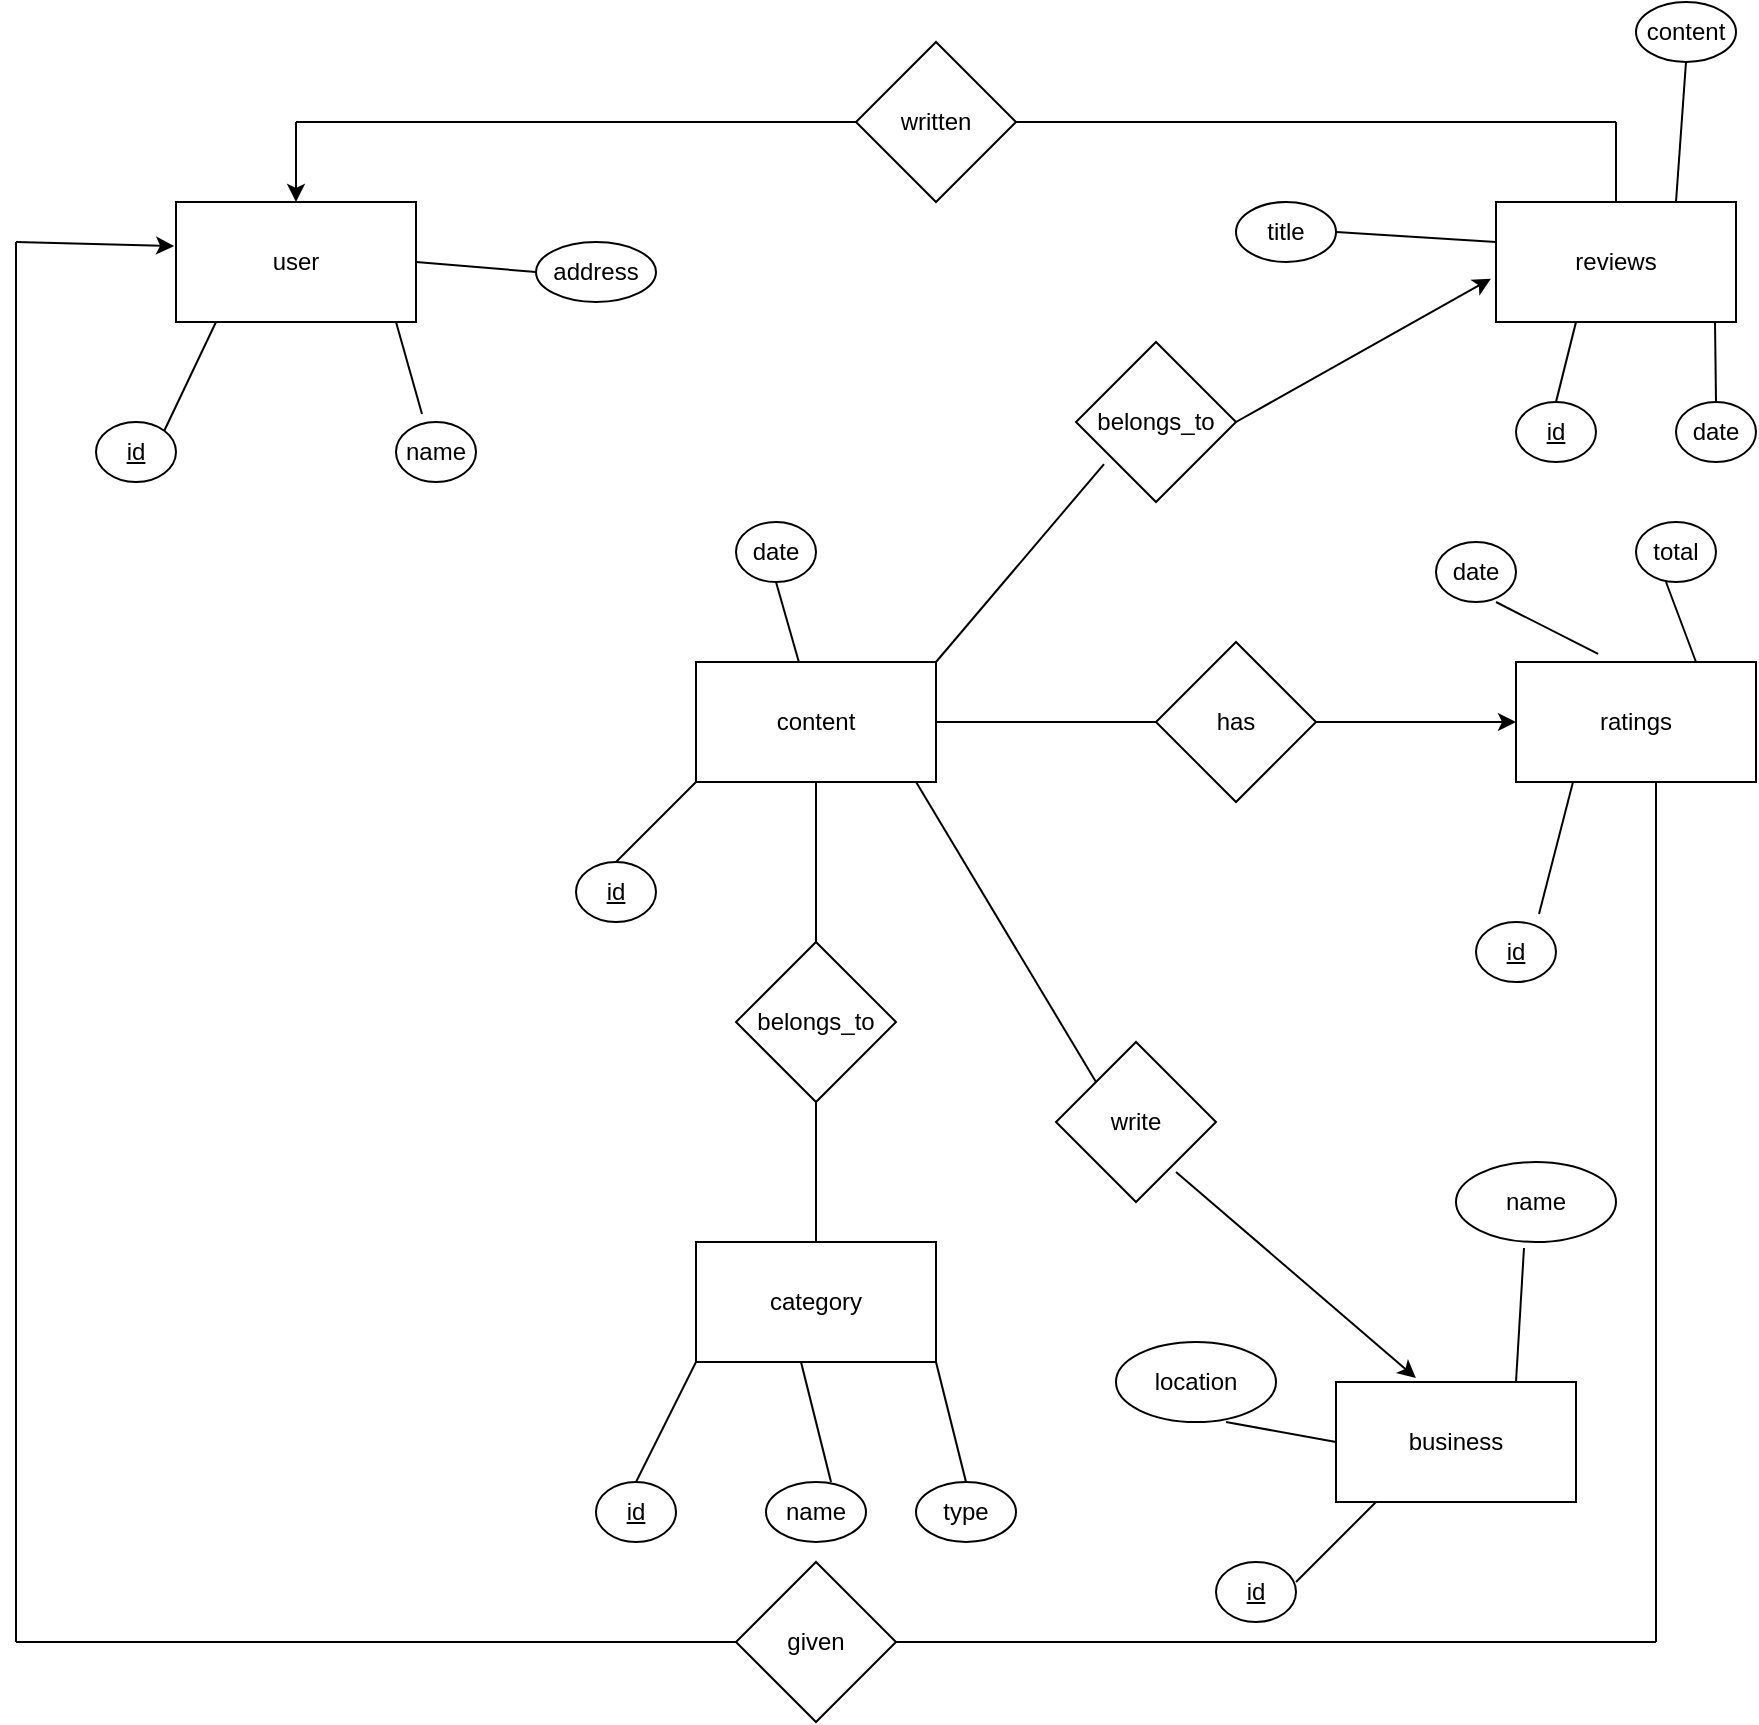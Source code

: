 <mxfile version="21.6.8" type="github">
  <diagram name="Page-1" id="SkP1a2dRg37QSFIkyU-X">
    <mxGraphModel dx="2045" dy="1785" grid="1" gridSize="10" guides="1" tooltips="1" connect="1" arrows="1" fold="1" page="1" pageScale="1" pageWidth="850" pageHeight="1100" math="0" shadow="0">
      <root>
        <mxCell id="0" />
        <mxCell id="1" parent="0" />
        <mxCell id="W1ApAz1ECK5iy_ewjs_l-1" value="user" style="rounded=0;whiteSpace=wrap;html=1;" parent="1" vertex="1">
          <mxGeometry x="60" y="70" width="120" height="60" as="geometry" />
        </mxCell>
        <mxCell id="W1ApAz1ECK5iy_ewjs_l-3" value="content" style="rounded=0;whiteSpace=wrap;html=1;" parent="1" vertex="1">
          <mxGeometry x="320" y="300" width="120" height="60" as="geometry" />
        </mxCell>
        <mxCell id="W1ApAz1ECK5iy_ewjs_l-4" value="write" style="rhombus;whiteSpace=wrap;html=1;" parent="1" vertex="1">
          <mxGeometry x="500" y="490" width="80" height="80" as="geometry" />
        </mxCell>
        <mxCell id="W1ApAz1ECK5iy_ewjs_l-10" value="category" style="rounded=0;whiteSpace=wrap;html=1;" parent="1" vertex="1">
          <mxGeometry x="320" y="590" width="120" height="60" as="geometry" />
        </mxCell>
        <mxCell id="W1ApAz1ECK5iy_ewjs_l-11" value="belongs_to" style="rhombus;whiteSpace=wrap;html=1;" parent="1" vertex="1">
          <mxGeometry x="340" y="440" width="80" height="80" as="geometry" />
        </mxCell>
        <mxCell id="W1ApAz1ECK5iy_ewjs_l-12" value="" style="endArrow=none;html=1;rounded=0;entryX=0.5;entryY=1;entryDx=0;entryDy=0;exitX=0.5;exitY=0;exitDx=0;exitDy=0;" parent="1" source="W1ApAz1ECK5iy_ewjs_l-11" target="W1ApAz1ECK5iy_ewjs_l-3" edge="1">
          <mxGeometry width="50" height="50" relative="1" as="geometry">
            <mxPoint x="400" y="450" as="sourcePoint" />
            <mxPoint x="450" y="400" as="targetPoint" />
          </mxGeometry>
        </mxCell>
        <mxCell id="W1ApAz1ECK5iy_ewjs_l-13" value="" style="endArrow=none;html=1;rounded=0;exitX=0.5;exitY=1;exitDx=0;exitDy=0;" parent="1" source="W1ApAz1ECK5iy_ewjs_l-11" target="W1ApAz1ECK5iy_ewjs_l-10" edge="1">
          <mxGeometry width="50" height="50" relative="1" as="geometry">
            <mxPoint x="380" y="530" as="sourcePoint" />
            <mxPoint x="450" y="400" as="targetPoint" />
          </mxGeometry>
        </mxCell>
        <mxCell id="W1ApAz1ECK5iy_ewjs_l-14" value="ratings" style="rounded=0;whiteSpace=wrap;html=1;" parent="1" vertex="1">
          <mxGeometry x="730" y="300" width="120" height="60" as="geometry" />
        </mxCell>
        <mxCell id="W1ApAz1ECK5iy_ewjs_l-15" value="has" style="rhombus;whiteSpace=wrap;html=1;" parent="1" vertex="1">
          <mxGeometry x="550" y="290" width="80" height="80" as="geometry" />
        </mxCell>
        <mxCell id="W1ApAz1ECK5iy_ewjs_l-17" value="" style="endArrow=none;html=1;rounded=0;exitX=1;exitY=0.5;exitDx=0;exitDy=0;entryX=0;entryY=0.5;entryDx=0;entryDy=0;" parent="1" source="W1ApAz1ECK5iy_ewjs_l-3" target="W1ApAz1ECK5iy_ewjs_l-15" edge="1">
          <mxGeometry width="50" height="50" relative="1" as="geometry">
            <mxPoint x="500" y="370" as="sourcePoint" />
            <mxPoint x="540" y="330" as="targetPoint" />
          </mxGeometry>
        </mxCell>
        <mxCell id="W1ApAz1ECK5iy_ewjs_l-18" value="" style="endArrow=classic;html=1;rounded=0;exitX=1;exitY=0.5;exitDx=0;exitDy=0;" parent="1" source="W1ApAz1ECK5iy_ewjs_l-15" edge="1">
          <mxGeometry width="50" height="50" relative="1" as="geometry">
            <mxPoint x="680" y="380" as="sourcePoint" />
            <mxPoint x="730" y="330" as="targetPoint" />
          </mxGeometry>
        </mxCell>
        <mxCell id="W1ApAz1ECK5iy_ewjs_l-19" value="reviews" style="rounded=0;whiteSpace=wrap;html=1;" parent="1" vertex="1">
          <mxGeometry x="720" y="70" width="120" height="60" as="geometry" />
        </mxCell>
        <mxCell id="W1ApAz1ECK5iy_ewjs_l-20" value="belongs_to" style="rhombus;whiteSpace=wrap;html=1;" parent="1" vertex="1">
          <mxGeometry x="510" y="140" width="80" height="80" as="geometry" />
        </mxCell>
        <mxCell id="WqGWLmwPLTVPIJWzrpHa-1" value="" style="endArrow=none;html=1;rounded=0;entryX=0.175;entryY=0.763;entryDx=0;entryDy=0;entryPerimeter=0;" parent="1" target="W1ApAz1ECK5iy_ewjs_l-20" edge="1">
          <mxGeometry width="50" height="50" relative="1" as="geometry">
            <mxPoint x="440" y="300" as="sourcePoint" />
            <mxPoint x="490" y="250" as="targetPoint" />
          </mxGeometry>
        </mxCell>
        <mxCell id="WqGWLmwPLTVPIJWzrpHa-2" value="&lt;u&gt;id&lt;/u&gt;" style="ellipse;whiteSpace=wrap;html=1;" parent="1" vertex="1">
          <mxGeometry x="20" y="180" width="40" height="30" as="geometry" />
        </mxCell>
        <mxCell id="WqGWLmwPLTVPIJWzrpHa-3" value="" style="endArrow=none;html=1;rounded=0;exitX=1;exitY=0;exitDx=0;exitDy=0;" parent="1" source="WqGWLmwPLTVPIJWzrpHa-2" edge="1">
          <mxGeometry width="50" height="50" relative="1" as="geometry">
            <mxPoint x="30" y="180" as="sourcePoint" />
            <mxPoint x="80" y="130" as="targetPoint" />
          </mxGeometry>
        </mxCell>
        <mxCell id="WqGWLmwPLTVPIJWzrpHa-4" value="name" style="ellipse;whiteSpace=wrap;html=1;" parent="1" vertex="1">
          <mxGeometry x="170" y="180" width="40" height="30" as="geometry" />
        </mxCell>
        <mxCell id="WqGWLmwPLTVPIJWzrpHa-5" value="" style="endArrow=none;html=1;rounded=0;exitX=0.325;exitY=-0.133;exitDx=0;exitDy=0;exitPerimeter=0;" parent="1" source="WqGWLmwPLTVPIJWzrpHa-4" edge="1">
          <mxGeometry width="50" height="50" relative="1" as="geometry">
            <mxPoint x="120" y="180" as="sourcePoint" />
            <mxPoint x="170" y="130" as="targetPoint" />
          </mxGeometry>
        </mxCell>
        <mxCell id="WqGWLmwPLTVPIJWzrpHa-11" value="" style="endArrow=none;html=1;rounded=0;" parent="1" target="WqGWLmwPLTVPIJWzrpHa-12" edge="1">
          <mxGeometry width="50" height="50" relative="1" as="geometry">
            <mxPoint x="120" y="30" as="sourcePoint" />
            <mxPoint x="440" y="30" as="targetPoint" />
          </mxGeometry>
        </mxCell>
        <mxCell id="WqGWLmwPLTVPIJWzrpHa-12" value="written" style="rhombus;whiteSpace=wrap;html=1;" parent="1" vertex="1">
          <mxGeometry x="400" y="-10" width="80" height="80" as="geometry" />
        </mxCell>
        <mxCell id="WqGWLmwPLTVPIJWzrpHa-13" value="" style="endArrow=none;html=1;rounded=0;" parent="1" edge="1">
          <mxGeometry width="50" height="50" relative="1" as="geometry">
            <mxPoint x="480" y="30" as="sourcePoint" />
            <mxPoint x="780" y="30" as="targetPoint" />
          </mxGeometry>
        </mxCell>
        <mxCell id="WqGWLmwPLTVPIJWzrpHa-14" value="" style="endArrow=none;html=1;rounded=0;" parent="1" source="W1ApAz1ECK5iy_ewjs_l-19" edge="1">
          <mxGeometry width="50" height="50" relative="1" as="geometry">
            <mxPoint x="720" y="80" as="sourcePoint" />
            <mxPoint x="780" y="30" as="targetPoint" />
          </mxGeometry>
        </mxCell>
        <mxCell id="WqGWLmwPLTVPIJWzrpHa-15" value="" style="endArrow=classic;html=1;rounded=0;entryX=0.5;entryY=0;entryDx=0;entryDy=0;" parent="1" target="W1ApAz1ECK5iy_ewjs_l-1" edge="1">
          <mxGeometry width="50" height="50" relative="1" as="geometry">
            <mxPoint x="120" y="30" as="sourcePoint" />
            <mxPoint x="170" y="-20" as="targetPoint" />
          </mxGeometry>
        </mxCell>
        <mxCell id="WqGWLmwPLTVPIJWzrpHa-16" value="&lt;u&gt;id&lt;/u&gt;" style="ellipse;whiteSpace=wrap;html=1;" parent="1" vertex="1">
          <mxGeometry x="730" y="170" width="40" height="30" as="geometry" />
        </mxCell>
        <mxCell id="WqGWLmwPLTVPIJWzrpHa-17" value="" style="endArrow=none;html=1;rounded=0;exitX=0.5;exitY=0;exitDx=0;exitDy=0;" parent="1" source="WqGWLmwPLTVPIJWzrpHa-16" edge="1">
          <mxGeometry width="50" height="50" relative="1" as="geometry">
            <mxPoint x="710" y="180" as="sourcePoint" />
            <mxPoint x="760" y="130" as="targetPoint" />
          </mxGeometry>
        </mxCell>
        <mxCell id="WqGWLmwPLTVPIJWzrpHa-18" value="date" style="ellipse;whiteSpace=wrap;html=1;" parent="1" vertex="1">
          <mxGeometry x="810" y="170" width="40" height="30" as="geometry" />
        </mxCell>
        <mxCell id="WqGWLmwPLTVPIJWzrpHa-19" value="" style="endArrow=none;html=1;rounded=0;exitX=0.5;exitY=0;exitDx=0;exitDy=0;" parent="1" source="WqGWLmwPLTVPIJWzrpHa-18" edge="1">
          <mxGeometry width="50" height="50" relative="1" as="geometry">
            <mxPoint x="829.5" y="160" as="sourcePoint" />
            <mxPoint x="829.5" y="130" as="targetPoint" />
          </mxGeometry>
        </mxCell>
        <mxCell id="WqGWLmwPLTVPIJWzrpHa-21" value="" style="endArrow=none;html=1;rounded=0;" parent="1" edge="1">
          <mxGeometry width="50" height="50" relative="1" as="geometry">
            <mxPoint x="-20" y="790" as="sourcePoint" />
            <mxPoint x="-20" y="90" as="targetPoint" />
          </mxGeometry>
        </mxCell>
        <mxCell id="WqGWLmwPLTVPIJWzrpHa-22" value="" style="endArrow=none;html=1;rounded=0;" parent="1" edge="1">
          <mxGeometry width="50" height="50" relative="1" as="geometry">
            <mxPoint x="-20" y="790" as="sourcePoint" />
            <mxPoint x="340" y="790" as="targetPoint" />
          </mxGeometry>
        </mxCell>
        <mxCell id="WqGWLmwPLTVPIJWzrpHa-24" value="given" style="rhombus;whiteSpace=wrap;html=1;" parent="1" vertex="1">
          <mxGeometry x="340" y="750" width="80" height="80" as="geometry" />
        </mxCell>
        <mxCell id="WqGWLmwPLTVPIJWzrpHa-25" value="" style="endArrow=none;html=1;rounded=0;" parent="1" edge="1">
          <mxGeometry width="50" height="50" relative="1" as="geometry">
            <mxPoint x="420" y="790" as="sourcePoint" />
            <mxPoint x="800" y="790" as="targetPoint" />
          </mxGeometry>
        </mxCell>
        <mxCell id="WqGWLmwPLTVPIJWzrpHa-26" value="" style="endArrow=none;html=1;rounded=0;" parent="1" edge="1">
          <mxGeometry width="50" height="50" relative="1" as="geometry">
            <mxPoint x="800" y="790" as="sourcePoint" />
            <mxPoint x="800" y="360" as="targetPoint" />
          </mxGeometry>
        </mxCell>
        <mxCell id="WqGWLmwPLTVPIJWzrpHa-27" value="&lt;u&gt;id&lt;/u&gt;" style="ellipse;whiteSpace=wrap;html=1;" parent="1" vertex="1">
          <mxGeometry x="710" y="430" width="40" height="30" as="geometry" />
        </mxCell>
        <mxCell id="WqGWLmwPLTVPIJWzrpHa-28" value="" style="endArrow=none;html=1;rounded=0;exitX=0.7;exitY=-0.133;exitDx=0;exitDy=0;exitPerimeter=0;" parent="1" edge="1">
          <mxGeometry width="50" height="50" relative="1" as="geometry">
            <mxPoint x="741.5" y="426.01" as="sourcePoint" />
            <mxPoint x="758.5" y="360" as="targetPoint" />
          </mxGeometry>
        </mxCell>
        <mxCell id="WqGWLmwPLTVPIJWzrpHa-29" value="date" style="ellipse;whiteSpace=wrap;html=1;" parent="1" vertex="1">
          <mxGeometry x="690" y="240" width="40" height="30" as="geometry" />
        </mxCell>
        <mxCell id="WqGWLmwPLTVPIJWzrpHa-30" value="" style="endArrow=none;html=1;rounded=0;exitX=0.342;exitY=-0.067;exitDx=0;exitDy=0;exitPerimeter=0;" parent="1" source="W1ApAz1ECK5iy_ewjs_l-14" edge="1">
          <mxGeometry width="50" height="50" relative="1" as="geometry">
            <mxPoint x="670" y="320" as="sourcePoint" />
            <mxPoint x="720" y="270" as="targetPoint" />
          </mxGeometry>
        </mxCell>
        <mxCell id="WqGWLmwPLTVPIJWzrpHa-31" value="type" style="ellipse;whiteSpace=wrap;html=1;" parent="1" vertex="1">
          <mxGeometry x="430" y="710" width="50" height="30" as="geometry" />
        </mxCell>
        <mxCell id="WqGWLmwPLTVPIJWzrpHa-32" value="" style="endArrow=none;html=1;rounded=0;exitX=0.75;exitY=0;exitDx=0;exitDy=0;" parent="1" source="W1ApAz1ECK5iy_ewjs_l-14" edge="1">
          <mxGeometry width="50" height="50" relative="1" as="geometry">
            <mxPoint x="755" y="310" as="sourcePoint" />
            <mxPoint x="805" y="260" as="targetPoint" />
          </mxGeometry>
        </mxCell>
        <mxCell id="WqGWLmwPLTVPIJWzrpHa-33" value="" style="endArrow=classic;html=1;rounded=0;entryX=-0.008;entryY=0.367;entryDx=0;entryDy=0;entryPerimeter=0;" parent="1" target="W1ApAz1ECK5iy_ewjs_l-1" edge="1">
          <mxGeometry width="50" height="50" relative="1" as="geometry">
            <mxPoint x="-20" y="90" as="sourcePoint" />
            <mxPoint x="30" y="40" as="targetPoint" />
          </mxGeometry>
        </mxCell>
        <mxCell id="WqGWLmwPLTVPIJWzrpHa-34" value="content" style="ellipse;whiteSpace=wrap;html=1;" parent="1" vertex="1">
          <mxGeometry x="790" y="-30" width="50" height="30" as="geometry" />
        </mxCell>
        <mxCell id="WqGWLmwPLTVPIJWzrpHa-35" value="" style="endArrow=none;html=1;rounded=0;exitX=0.75;exitY=0;exitDx=0;exitDy=0;" parent="1" source="W1ApAz1ECK5iy_ewjs_l-19" edge="1">
          <mxGeometry width="50" height="50" relative="1" as="geometry">
            <mxPoint x="830" y="40" as="sourcePoint" />
            <mxPoint x="815" as="targetPoint" />
          </mxGeometry>
        </mxCell>
        <mxCell id="WqGWLmwPLTVPIJWzrpHa-36" value="&lt;u&gt;id&lt;/u&gt;" style="ellipse;whiteSpace=wrap;html=1;" parent="1" vertex="1">
          <mxGeometry x="260" y="400" width="40" height="30" as="geometry" />
        </mxCell>
        <mxCell id="WqGWLmwPLTVPIJWzrpHa-37" value="" style="endArrow=none;html=1;rounded=0;" parent="1" edge="1">
          <mxGeometry width="50" height="50" relative="1" as="geometry">
            <mxPoint x="280" y="400" as="sourcePoint" />
            <mxPoint x="320" y="360" as="targetPoint" />
          </mxGeometry>
        </mxCell>
        <mxCell id="WqGWLmwPLTVPIJWzrpHa-38" value="date" style="ellipse;whiteSpace=wrap;html=1;" parent="1" vertex="1">
          <mxGeometry x="340" y="230" width="40" height="30" as="geometry" />
        </mxCell>
        <mxCell id="WqGWLmwPLTVPIJWzrpHa-40" value="&lt;u&gt;id&lt;/u&gt;" style="ellipse;whiteSpace=wrap;html=1;" parent="1" vertex="1">
          <mxGeometry x="270" y="710" width="40" height="30" as="geometry" />
        </mxCell>
        <mxCell id="WqGWLmwPLTVPIJWzrpHa-41" value="" style="endArrow=none;html=1;rounded=0;entryX=0;entryY=1;entryDx=0;entryDy=0;" parent="1" target="W1ApAz1ECK5iy_ewjs_l-10" edge="1">
          <mxGeometry width="50" height="50" relative="1" as="geometry">
            <mxPoint x="290" y="710" as="sourcePoint" />
            <mxPoint x="340" y="660" as="targetPoint" />
          </mxGeometry>
        </mxCell>
        <mxCell id="WqGWLmwPLTVPIJWzrpHa-42" value="" style="endArrow=none;html=1;rounded=0;entryX=0.5;entryY=0;entryDx=0;entryDy=0;exitX=1;exitY=1;exitDx=0;exitDy=0;" parent="1" source="W1ApAz1ECK5iy_ewjs_l-10" target="WqGWLmwPLTVPIJWzrpHa-31" edge="1">
          <mxGeometry width="50" height="50" relative="1" as="geometry">
            <mxPoint x="445" y="650" as="sourcePoint" />
            <mxPoint x="495" y="600" as="targetPoint" />
          </mxGeometry>
        </mxCell>
        <mxCell id="6AoJLv5oCGaS3d9m1TOx-1" value="" style="endArrow=none;html=1;rounded=0;" parent="1" source="W1ApAz1ECK5iy_ewjs_l-3" edge="1">
          <mxGeometry width="50" height="50" relative="1" as="geometry">
            <mxPoint x="380" y="290" as="sourcePoint" />
            <mxPoint x="360" y="260" as="targetPoint" />
          </mxGeometry>
        </mxCell>
        <mxCell id="6AoJLv5oCGaS3d9m1TOx-2" value="" style="endArrow=none;html=1;rounded=0;entryX=0;entryY=0;entryDx=0;entryDy=0;exitX=0.917;exitY=1;exitDx=0;exitDy=0;exitPerimeter=0;" parent="1" source="W1ApAz1ECK5iy_ewjs_l-3" target="W1ApAz1ECK5iy_ewjs_l-4" edge="1">
          <mxGeometry width="50" height="50" relative="1" as="geometry">
            <mxPoint x="430" y="370" as="sourcePoint" />
            <mxPoint x="440" y="410" as="targetPoint" />
          </mxGeometry>
        </mxCell>
        <mxCell id="6AoJLv5oCGaS3d9m1TOx-4" value="business" style="rounded=0;whiteSpace=wrap;html=1;" parent="1" vertex="1">
          <mxGeometry x="640" y="660" width="120" height="60" as="geometry" />
        </mxCell>
        <mxCell id="6AoJLv5oCGaS3d9m1TOx-5" value="" style="endArrow=classic;html=1;rounded=0;entryX=0.333;entryY=-0.033;entryDx=0;entryDy=0;entryPerimeter=0;" parent="1" target="6AoJLv5oCGaS3d9m1TOx-4" edge="1">
          <mxGeometry width="50" height="50" relative="1" as="geometry">
            <mxPoint x="560" y="555" as="sourcePoint" />
            <mxPoint x="610" y="505" as="targetPoint" />
          </mxGeometry>
        </mxCell>
        <mxCell id="6AoJLv5oCGaS3d9m1TOx-6" value="name" style="ellipse;whiteSpace=wrap;html=1;" parent="1" vertex="1">
          <mxGeometry x="700" y="550" width="80" height="40" as="geometry" />
        </mxCell>
        <mxCell id="6AoJLv5oCGaS3d9m1TOx-7" value="" style="endArrow=none;html=1;rounded=0;exitX=0.75;exitY=0;exitDx=0;exitDy=0;entryX=0.425;entryY=1.075;entryDx=0;entryDy=0;entryPerimeter=0;" parent="1" source="6AoJLv5oCGaS3d9m1TOx-4" target="6AoJLv5oCGaS3d9m1TOx-6" edge="1">
          <mxGeometry width="50" height="50" relative="1" as="geometry">
            <mxPoint x="700" y="640" as="sourcePoint" />
            <mxPoint x="750" y="590" as="targetPoint" />
          </mxGeometry>
        </mxCell>
        <mxCell id="6AoJLv5oCGaS3d9m1TOx-8" value="location" style="ellipse;whiteSpace=wrap;html=1;" parent="1" vertex="1">
          <mxGeometry x="530" y="640" width="80" height="40" as="geometry" />
        </mxCell>
        <mxCell id="6AoJLv5oCGaS3d9m1TOx-9" value="" style="endArrow=none;html=1;rounded=0;exitX=0;exitY=0.5;exitDx=0;exitDy=0;" parent="1" source="6AoJLv5oCGaS3d9m1TOx-4" edge="1">
          <mxGeometry width="50" height="50" relative="1" as="geometry">
            <mxPoint x="535" y="730" as="sourcePoint" />
            <mxPoint x="585" y="680" as="targetPoint" />
          </mxGeometry>
        </mxCell>
        <mxCell id="6AoJLv5oCGaS3d9m1TOx-10" value="&lt;u&gt;id&lt;/u&gt;" style="ellipse;whiteSpace=wrap;html=1;" parent="1" vertex="1">
          <mxGeometry x="580" y="750" width="40" height="30" as="geometry" />
        </mxCell>
        <mxCell id="6AoJLv5oCGaS3d9m1TOx-11" value="" style="endArrow=none;html=1;rounded=0;" parent="1" edge="1">
          <mxGeometry width="50" height="50" relative="1" as="geometry">
            <mxPoint x="620" y="760" as="sourcePoint" />
            <mxPoint x="660" y="720" as="targetPoint" />
          </mxGeometry>
        </mxCell>
        <mxCell id="6AoJLv5oCGaS3d9m1TOx-12" value="total" style="ellipse;whiteSpace=wrap;html=1;" parent="1" vertex="1">
          <mxGeometry x="790" y="230" width="40" height="30" as="geometry" />
        </mxCell>
        <mxCell id="iGZl58GBQ7wj4JVEuGSs-1" value="address" style="ellipse;whiteSpace=wrap;html=1;" vertex="1" parent="1">
          <mxGeometry x="240" y="90" width="60" height="30" as="geometry" />
        </mxCell>
        <mxCell id="iGZl58GBQ7wj4JVEuGSs-2" value="" style="endArrow=none;html=1;rounded=0;exitX=0;exitY=0.5;exitDx=0;exitDy=0;" edge="1" parent="1" source="iGZl58GBQ7wj4JVEuGSs-1">
          <mxGeometry width="50" height="50" relative="1" as="geometry">
            <mxPoint x="193" y="146" as="sourcePoint" />
            <mxPoint x="180" y="100" as="targetPoint" />
          </mxGeometry>
        </mxCell>
        <mxCell id="iGZl58GBQ7wj4JVEuGSs-3" value="name" style="ellipse;whiteSpace=wrap;html=1;" vertex="1" parent="1">
          <mxGeometry x="355" y="710" width="50" height="30" as="geometry" />
        </mxCell>
        <mxCell id="iGZl58GBQ7wj4JVEuGSs-4" value="" style="endArrow=none;html=1;rounded=0;entryX=0.5;entryY=0;entryDx=0;entryDy=0;exitX=1;exitY=1;exitDx=0;exitDy=0;" edge="1" parent="1">
          <mxGeometry width="50" height="50" relative="1" as="geometry">
            <mxPoint x="372.5" y="650" as="sourcePoint" />
            <mxPoint x="387.5" y="710" as="targetPoint" />
          </mxGeometry>
        </mxCell>
        <mxCell id="iGZl58GBQ7wj4JVEuGSs-5" value="title" style="ellipse;whiteSpace=wrap;html=1;" vertex="1" parent="1">
          <mxGeometry x="590" y="70" width="50" height="30" as="geometry" />
        </mxCell>
        <mxCell id="iGZl58GBQ7wj4JVEuGSs-7" value="" style="endArrow=none;html=1;rounded=0;exitX=1;exitY=0.5;exitDx=0;exitDy=0;" edge="1" parent="1" source="iGZl58GBQ7wj4JVEuGSs-5">
          <mxGeometry width="50" height="50" relative="1" as="geometry">
            <mxPoint x="670" y="140" as="sourcePoint" />
            <mxPoint x="720" y="90" as="targetPoint" />
          </mxGeometry>
        </mxCell>
        <mxCell id="iGZl58GBQ7wj4JVEuGSs-8" value="" style="endArrow=classic;html=1;rounded=0;entryX=-0.021;entryY=0.639;entryDx=0;entryDy=0;entryPerimeter=0;exitX=1;exitY=0.5;exitDx=0;exitDy=0;" edge="1" parent="1" source="W1ApAz1ECK5iy_ewjs_l-20" target="W1ApAz1ECK5iy_ewjs_l-19">
          <mxGeometry width="50" height="50" relative="1" as="geometry">
            <mxPoint x="600" y="170" as="sourcePoint" />
            <mxPoint x="650" y="120" as="targetPoint" />
          </mxGeometry>
        </mxCell>
      </root>
    </mxGraphModel>
  </diagram>
</mxfile>
